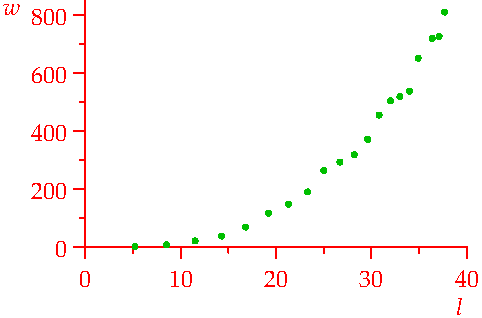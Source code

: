 settings.tex="pdflatex";

texpreamble("\usepackage{amsmath}
\usepackage{amsthm,amssymb}
\usepackage{mathpazo}
\usepackage[svgnames]{xcolor}
\usepackage{textcomp}
");
import graph;


size(240,160,IgnoreAspect);

real[] datl={5.2,8.5,11.5,14.3,16.8,19.2,21.3,23.3,25.0,26.7,28.2,29.6,30.8,32.0,33.0,34.0,34.9,36.4,37.1,37.7};
real[] datw={2,8,21,38,69,117,148,190,264,293,318,371,455,504,518,537,651,719,726,810};
int n=datl.length;

xaxis("$l$",0,40,red,RightTicks(Step=10,step=5));
yaxis("$w$",0,850,red,LeftTicks());


for(int i=0; i<n; ++i){
	dot((datl[i],datw[i]),heavygreen);
}


